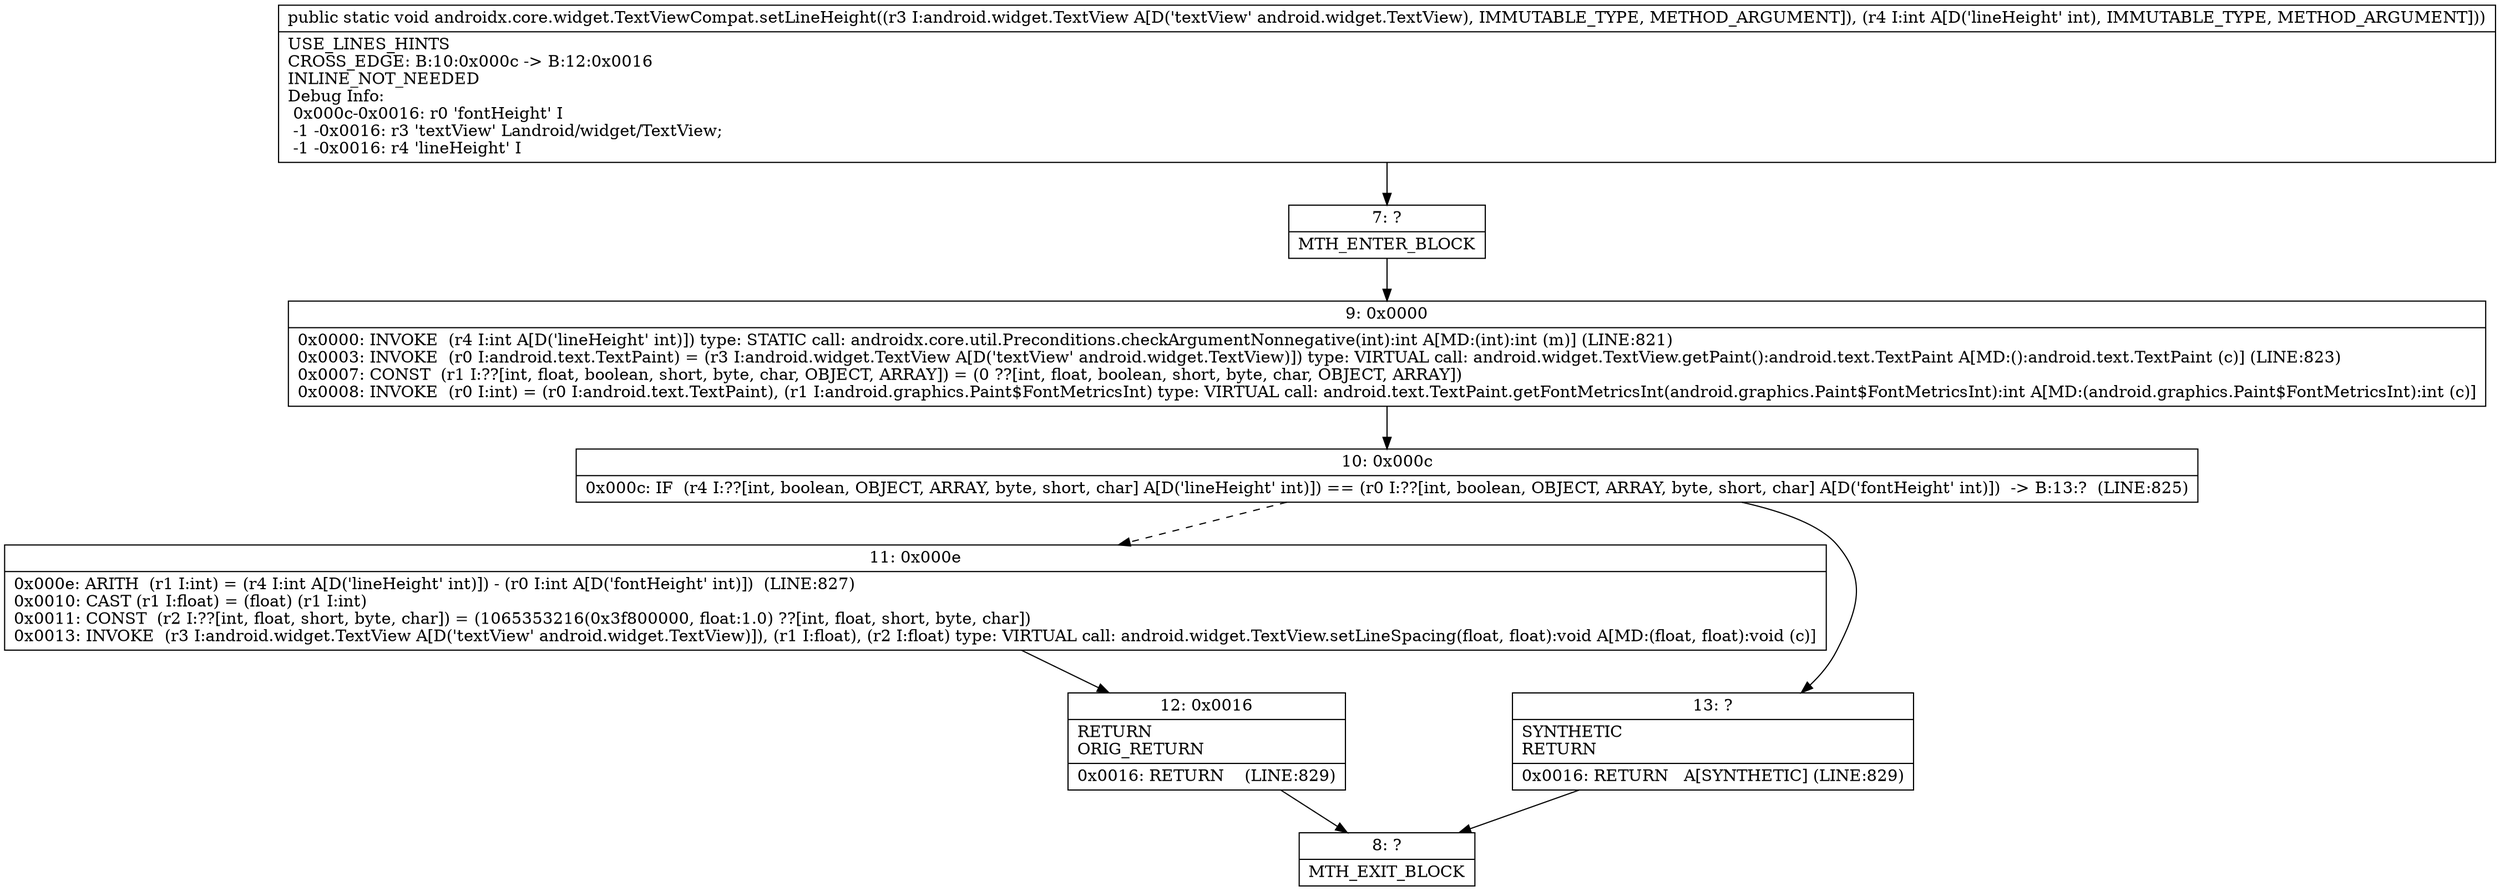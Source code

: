 digraph "CFG forandroidx.core.widget.TextViewCompat.setLineHeight(Landroid\/widget\/TextView;I)V" {
Node_7 [shape=record,label="{7\:\ ?|MTH_ENTER_BLOCK\l}"];
Node_9 [shape=record,label="{9\:\ 0x0000|0x0000: INVOKE  (r4 I:int A[D('lineHeight' int)]) type: STATIC call: androidx.core.util.Preconditions.checkArgumentNonnegative(int):int A[MD:(int):int (m)] (LINE:821)\l0x0003: INVOKE  (r0 I:android.text.TextPaint) = (r3 I:android.widget.TextView A[D('textView' android.widget.TextView)]) type: VIRTUAL call: android.widget.TextView.getPaint():android.text.TextPaint A[MD:():android.text.TextPaint (c)] (LINE:823)\l0x0007: CONST  (r1 I:??[int, float, boolean, short, byte, char, OBJECT, ARRAY]) = (0 ??[int, float, boolean, short, byte, char, OBJECT, ARRAY]) \l0x0008: INVOKE  (r0 I:int) = (r0 I:android.text.TextPaint), (r1 I:android.graphics.Paint$FontMetricsInt) type: VIRTUAL call: android.text.TextPaint.getFontMetricsInt(android.graphics.Paint$FontMetricsInt):int A[MD:(android.graphics.Paint$FontMetricsInt):int (c)]\l}"];
Node_10 [shape=record,label="{10\:\ 0x000c|0x000c: IF  (r4 I:??[int, boolean, OBJECT, ARRAY, byte, short, char] A[D('lineHeight' int)]) == (r0 I:??[int, boolean, OBJECT, ARRAY, byte, short, char] A[D('fontHeight' int)])  \-\> B:13:?  (LINE:825)\l}"];
Node_11 [shape=record,label="{11\:\ 0x000e|0x000e: ARITH  (r1 I:int) = (r4 I:int A[D('lineHeight' int)]) \- (r0 I:int A[D('fontHeight' int)])  (LINE:827)\l0x0010: CAST (r1 I:float) = (float) (r1 I:int) \l0x0011: CONST  (r2 I:??[int, float, short, byte, char]) = (1065353216(0x3f800000, float:1.0) ??[int, float, short, byte, char]) \l0x0013: INVOKE  (r3 I:android.widget.TextView A[D('textView' android.widget.TextView)]), (r1 I:float), (r2 I:float) type: VIRTUAL call: android.widget.TextView.setLineSpacing(float, float):void A[MD:(float, float):void (c)]\l}"];
Node_12 [shape=record,label="{12\:\ 0x0016|RETURN\lORIG_RETURN\l|0x0016: RETURN    (LINE:829)\l}"];
Node_8 [shape=record,label="{8\:\ ?|MTH_EXIT_BLOCK\l}"];
Node_13 [shape=record,label="{13\:\ ?|SYNTHETIC\lRETURN\l|0x0016: RETURN   A[SYNTHETIC] (LINE:829)\l}"];
MethodNode[shape=record,label="{public static void androidx.core.widget.TextViewCompat.setLineHeight((r3 I:android.widget.TextView A[D('textView' android.widget.TextView), IMMUTABLE_TYPE, METHOD_ARGUMENT]), (r4 I:int A[D('lineHeight' int), IMMUTABLE_TYPE, METHOD_ARGUMENT]))  | USE_LINES_HINTS\lCROSS_EDGE: B:10:0x000c \-\> B:12:0x0016\lINLINE_NOT_NEEDED\lDebug Info:\l  0x000c\-0x0016: r0 'fontHeight' I\l  \-1 \-0x0016: r3 'textView' Landroid\/widget\/TextView;\l  \-1 \-0x0016: r4 'lineHeight' I\l}"];
MethodNode -> Node_7;Node_7 -> Node_9;
Node_9 -> Node_10;
Node_10 -> Node_11[style=dashed];
Node_10 -> Node_13;
Node_11 -> Node_12;
Node_12 -> Node_8;
Node_13 -> Node_8;
}

